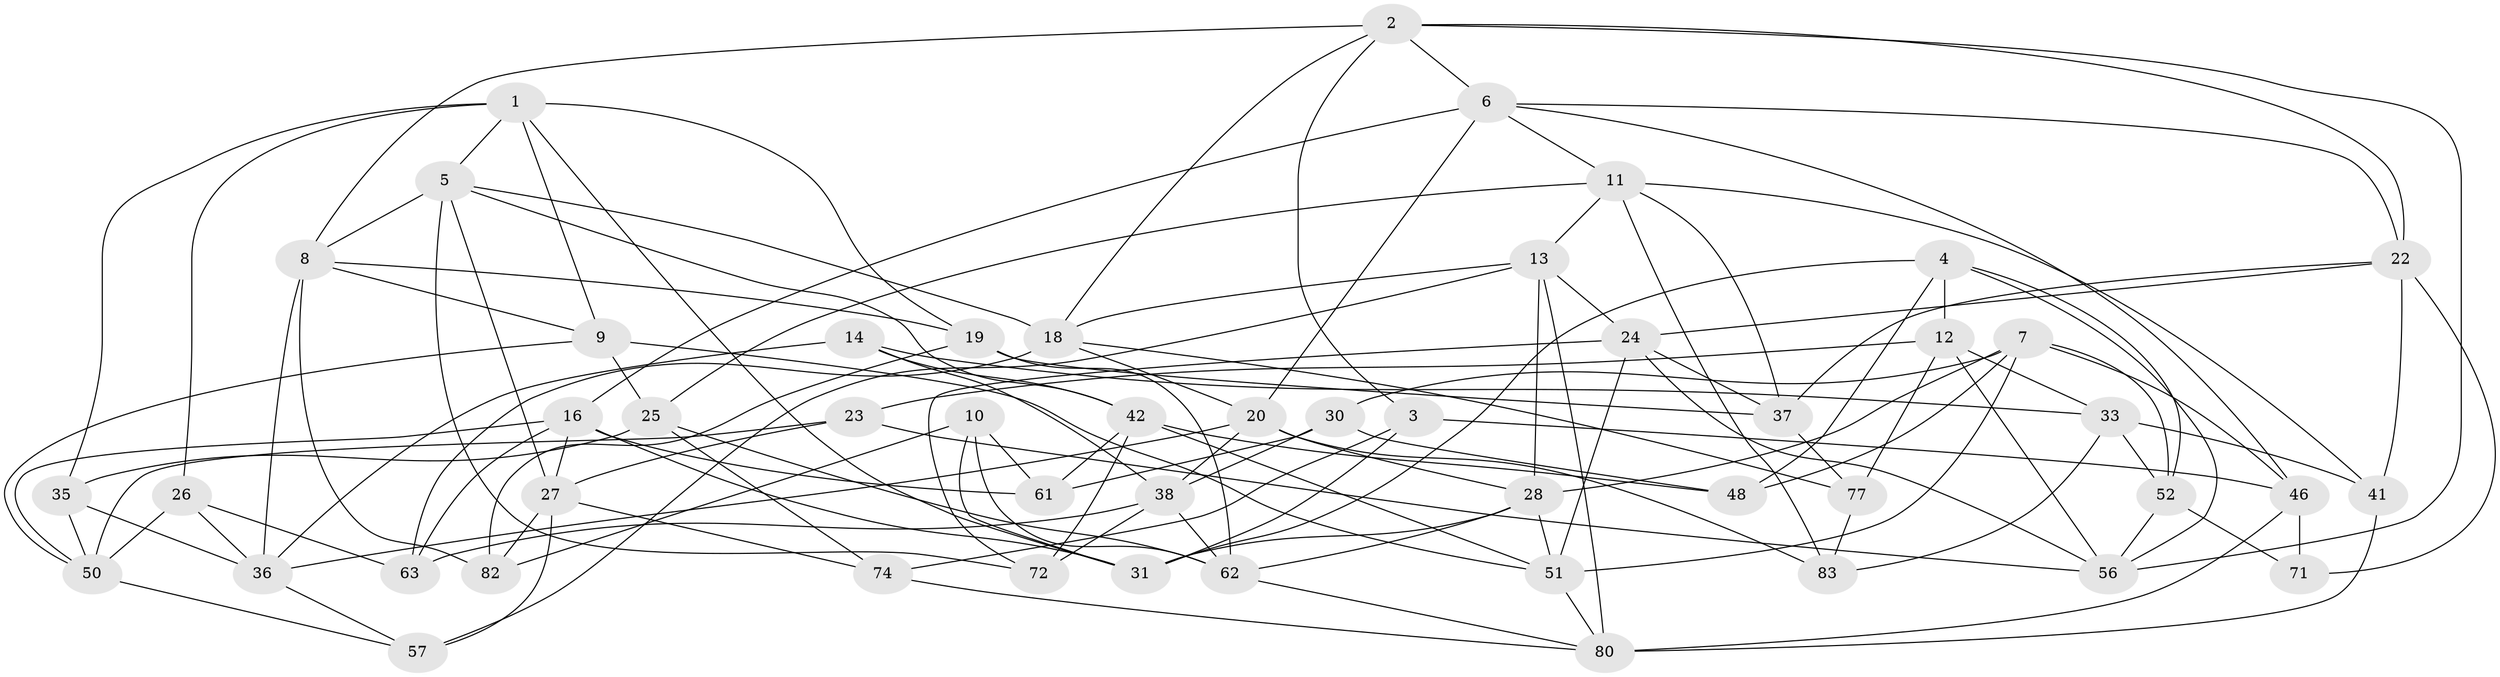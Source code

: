 // original degree distribution, {4: 1.0}
// Generated by graph-tools (version 1.1) at 2025/42/03/06/25 10:42:24]
// undirected, 51 vertices, 130 edges
graph export_dot {
graph [start="1"]
  node [color=gray90,style=filled];
  1 [super="+15"];
  2 [super="+76"];
  3;
  4 [super="+17"];
  5 [super="+34"];
  6 [super="+44"];
  7 [super="+68"];
  8 [super="+29"];
  9 [super="+67"];
  10;
  11 [super="+78"];
  12 [super="+47"];
  13 [super="+75"];
  14;
  16 [super="+64"];
  18 [super="+21"];
  19 [super="+66"];
  20 [super="+53"];
  22 [super="+43"];
  23;
  24 [super="+45"];
  25 [super="+59"];
  26;
  27 [super="+32"];
  28 [super="+54"];
  30;
  31 [super="+65"];
  33 [super="+49"];
  35;
  36 [super="+79"];
  37 [super="+40"];
  38 [super="+39"];
  41;
  42 [super="+60"];
  46 [super="+73"];
  48;
  50 [super="+81"];
  51 [super="+58"];
  52 [super="+55"];
  56 [super="+70"];
  57;
  61;
  62 [super="+69"];
  63;
  71;
  72;
  74;
  77;
  80 [super="+84"];
  82;
  83;
  1 -- 19;
  1 -- 26;
  1 -- 9;
  1 -- 35;
  1 -- 5;
  1 -- 31;
  2 -- 3;
  2 -- 8;
  2 -- 18;
  2 -- 22;
  2 -- 56;
  2 -- 6;
  3 -- 74;
  3 -- 31;
  3 -- 46;
  4 -- 12 [weight=2];
  4 -- 48;
  4 -- 56;
  4 -- 52;
  4 -- 31;
  5 -- 42;
  5 -- 18;
  5 -- 27;
  5 -- 8;
  5 -- 72;
  6 -- 20;
  6 -- 46;
  6 -- 11;
  6 -- 16;
  6 -- 22;
  7 -- 30;
  7 -- 48;
  7 -- 52;
  7 -- 51;
  7 -- 28;
  7 -- 46;
  8 -- 36;
  8 -- 82;
  8 -- 19;
  8 -- 9;
  9 -- 25 [weight=2];
  9 -- 51;
  9 -- 50;
  10 -- 82;
  10 -- 61;
  10 -- 62;
  10 -- 31;
  11 -- 83;
  11 -- 41;
  11 -- 37;
  11 -- 25;
  11 -- 13;
  12 -- 23;
  12 -- 56;
  12 -- 33;
  12 -- 77;
  13 -- 24;
  13 -- 18;
  13 -- 80;
  13 -- 57;
  13 -- 28;
  14 -- 42;
  14 -- 38;
  14 -- 36;
  14 -- 33;
  16 -- 63;
  16 -- 31;
  16 -- 27;
  16 -- 61;
  16 -- 50;
  18 -- 77;
  18 -- 20;
  18 -- 63;
  19 -- 62;
  19 -- 37 [weight=2];
  19 -- 82;
  20 -- 28;
  20 -- 83;
  20 -- 36;
  20 -- 38;
  22 -- 71;
  22 -- 37;
  22 -- 41;
  22 -- 24;
  23 -- 27;
  23 -- 56;
  23 -- 50;
  24 -- 72;
  24 -- 51;
  24 -- 56;
  24 -- 37;
  25 -- 62;
  25 -- 74;
  25 -- 35;
  26 -- 63;
  26 -- 50;
  26 -- 36;
  27 -- 82;
  27 -- 74;
  27 -- 57;
  28 -- 51;
  28 -- 62;
  28 -- 31;
  30 -- 61;
  30 -- 38;
  30 -- 48;
  33 -- 41;
  33 -- 83;
  33 -- 52 [weight=2];
  35 -- 36;
  35 -- 50;
  36 -- 57;
  37 -- 77;
  38 -- 62;
  38 -- 72;
  38 -- 63;
  41 -- 80;
  42 -- 72;
  42 -- 48;
  42 -- 51;
  42 -- 61;
  46 -- 71 [weight=2];
  46 -- 80;
  50 -- 57;
  51 -- 80;
  52 -- 71;
  52 -- 56;
  62 -- 80;
  74 -- 80;
  77 -- 83;
}
